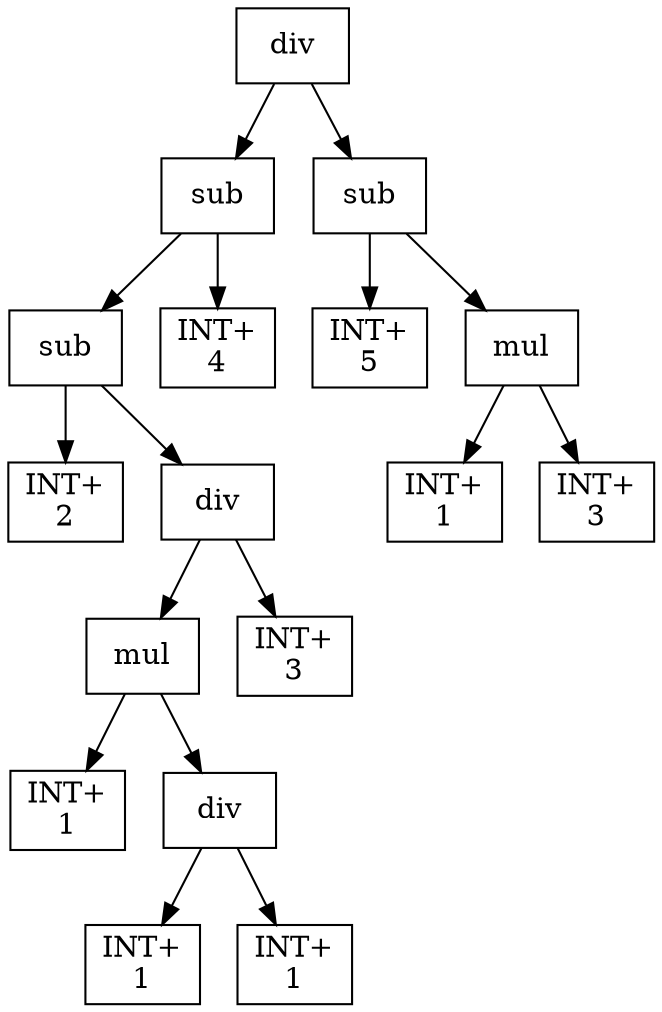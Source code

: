 digraph expr {
  node [shape=box];
  n1 [label="div"];
  n2 [label="sub"];
  n3 [label="sub"];
  n4 [label="INT+\n2"];
  n5 [label="div"];
  n6 [label="mul"];
  n7 [label="INT+\n1"];
  n8 [label="div"];
  n9 [label="INT+\n1"];
  n10 [label="INT+\n1"];
  n8 -> n9;
  n8 -> n10;
  n6 -> n7;
  n6 -> n8;
  n11 [label="INT+\n3"];
  n5 -> n6;
  n5 -> n11;
  n3 -> n4;
  n3 -> n5;
  n12 [label="INT+\n4"];
  n2 -> n3;
  n2 -> n12;
  n13 [label="sub"];
  n14 [label="INT+\n5"];
  n15 [label="mul"];
  n16 [label="INT+\n1"];
  n17 [label="INT+\n3"];
  n15 -> n16;
  n15 -> n17;
  n13 -> n14;
  n13 -> n15;
  n1 -> n2;
  n1 -> n13;
}